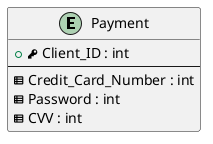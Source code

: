 @startuml
entity "Payment" as payment
{
  +<&key> Client_ID : int
  --
  <&spreadsheet> Credit_Card_Number : int
  <&spreadsheet> Password : int
  <&spreadsheet> CVV : int
}
@enduml